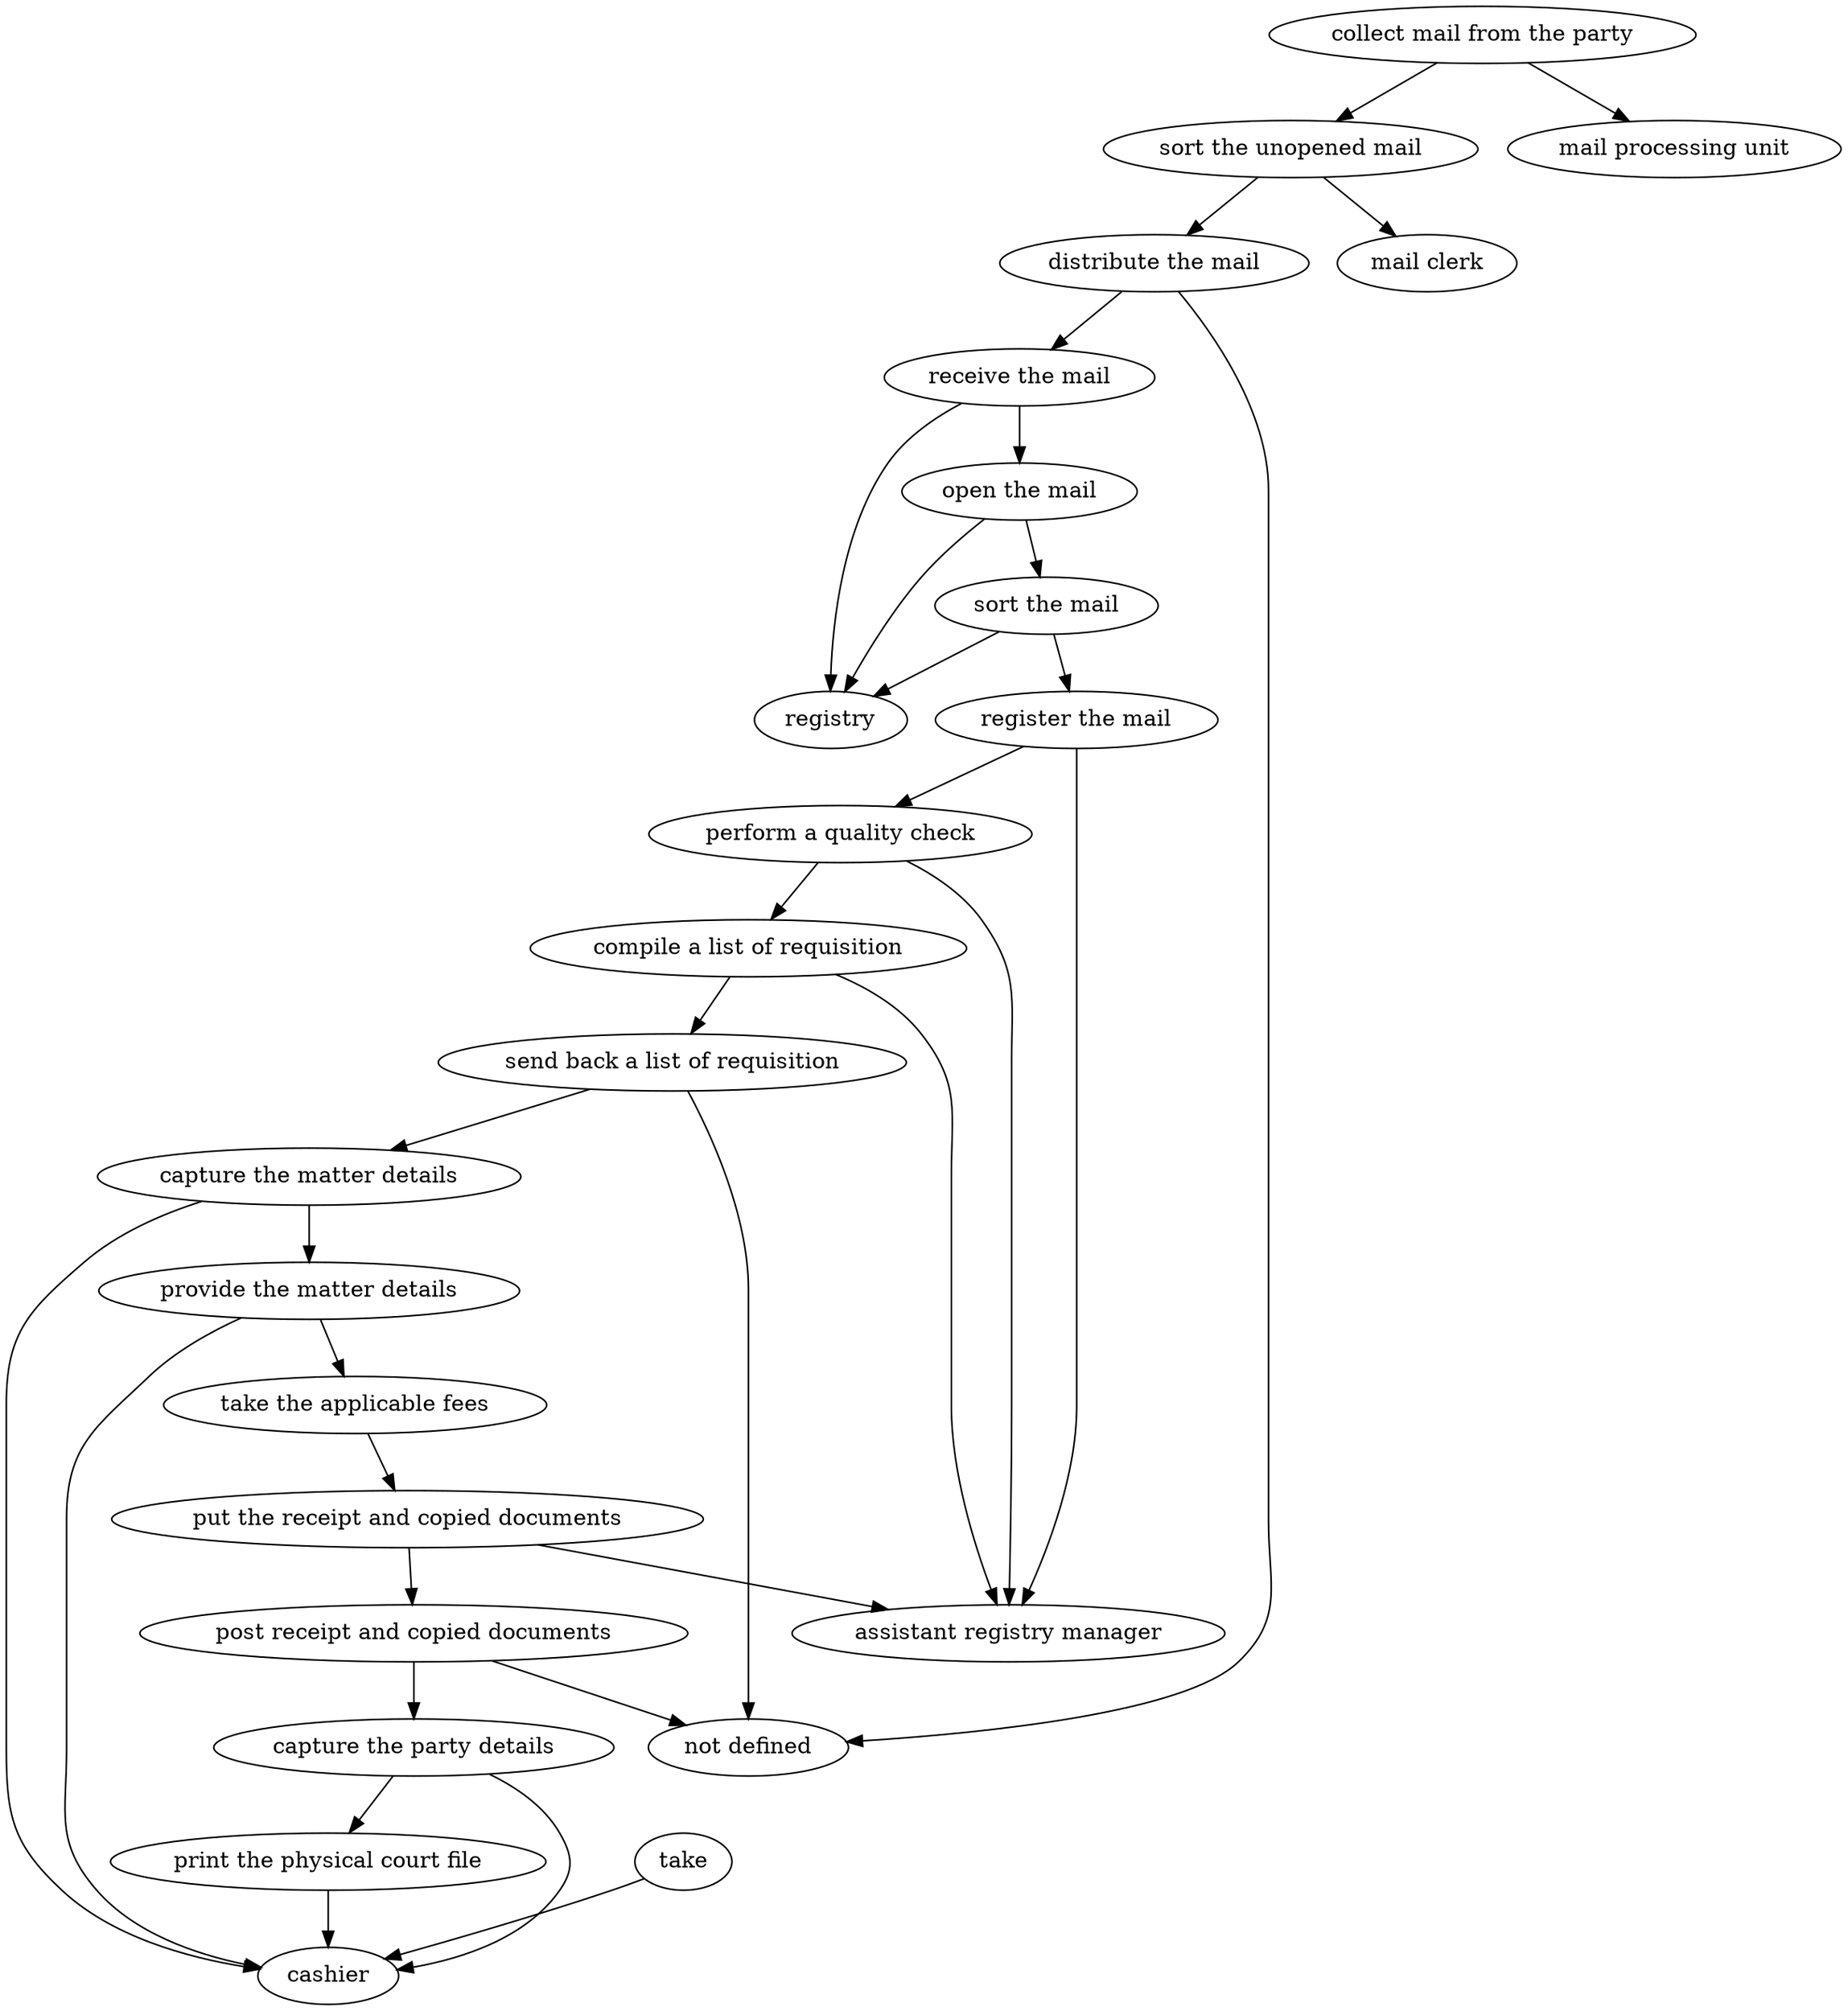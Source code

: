 strict digraph "doc-3.5" {
	graph [name="doc-3.5"];
	"collect mail from the party"	[attrs="{'type': 'Activity', 'label': 'collect mail from the party'}"];
	"sort the unopened mail"	[attrs="{'type': 'Activity', 'label': 'sort the unopened mail'}"];
	"collect mail from the party" -> "sort the unopened mail"	[attrs="{'type': 'flow', 'label': 'flow'}"];
	"mail processing unit"	[attrs="{'type': 'Actor', 'label': 'mail processing unit'}"];
	"collect mail from the party" -> "mail processing unit"	[attrs="{'type': 'actor performer', 'label': 'actor performer'}"];
	"distribute the mail"	[attrs="{'type': 'Activity', 'label': 'distribute the mail'}"];
	"sort the unopened mail" -> "distribute the mail"	[attrs="{'type': 'flow', 'label': 'flow'}"];
	"mail clerk"	[attrs="{'type': 'Actor', 'label': 'mail clerk'}"];
	"sort the unopened mail" -> "mail clerk"	[attrs="{'type': 'actor performer', 'label': 'actor performer'}"];
	"receive the mail"	[attrs="{'type': 'Activity', 'label': 'receive the mail'}"];
	"distribute the mail" -> "receive the mail"	[attrs="{'type': 'flow', 'label': 'flow'}"];
	"not defined"	[attrs="{'type': 'Actor', 'label': 'not defined'}"];
	"distribute the mail" -> "not defined"	[attrs="{'type': 'actor performer', 'label': 'actor performer'}"];
	"open the mail"	[attrs="{'type': 'Activity', 'label': 'open the mail'}"];
	"receive the mail" -> "open the mail"	[attrs="{'type': 'flow', 'label': 'flow'}"];
	registry	[attrs="{'type': 'Actor', 'label': 'registry'}"];
	"receive the mail" -> registry	[attrs="{'type': 'actor performer', 'label': 'actor performer'}"];
	"sort the mail"	[attrs="{'type': 'Activity', 'label': 'sort the mail'}"];
	"open the mail" -> "sort the mail"	[attrs="{'type': 'flow', 'label': 'flow'}"];
	"open the mail" -> registry	[attrs="{'type': 'actor performer', 'label': 'actor performer'}"];
	"register the mail"	[attrs="{'type': 'Activity', 'label': 'register the mail'}"];
	"sort the mail" -> "register the mail"	[attrs="{'type': 'flow', 'label': 'flow'}"];
	"sort the mail" -> registry	[attrs="{'type': 'actor performer', 'label': 'actor performer'}"];
	"perform a quality check"	[attrs="{'type': 'Activity', 'label': 'perform a quality check'}"];
	"register the mail" -> "perform a quality check"	[attrs="{'type': 'flow', 'label': 'flow'}"];
	"assistant registry manager"	[attrs="{'type': 'Actor', 'label': 'assistant registry manager'}"];
	"register the mail" -> "assistant registry manager"	[attrs="{'type': 'actor performer', 'label': 'actor performer'}"];
	"compile a list of requisition"	[attrs="{'type': 'Activity', 'label': 'compile a list of requisition'}"];
	"perform a quality check" -> "compile a list of requisition"	[attrs="{'type': 'flow', 'label': 'flow'}"];
	"perform a quality check" -> "assistant registry manager"	[attrs="{'type': 'actor performer', 'label': 'actor performer'}"];
	"send back a list of requisition"	[attrs="{'type': 'Activity', 'label': 'send back a list of requisition'}"];
	"compile a list of requisition" -> "send back a list of requisition"	[attrs="{'type': 'flow', 'label': 'flow'}"];
	"compile a list of requisition" -> "assistant registry manager"	[attrs="{'type': 'actor performer', 'label': 'actor performer'}"];
	"capture the matter details"	[attrs="{'type': 'Activity', 'label': 'capture the matter details'}"];
	"send back a list of requisition" -> "capture the matter details"	[attrs="{'type': 'flow', 'label': 'flow'}"];
	"send back a list of requisition" -> "not defined"	[attrs="{'type': 'actor performer', 'label': 'actor performer'}"];
	"provide the matter details"	[attrs="{'type': 'Activity', 'label': 'provide the matter details'}"];
	"capture the matter details" -> "provide the matter details"	[attrs="{'type': 'flow', 'label': 'flow'}"];
	cashier	[attrs="{'type': 'Actor', 'label': 'cashier'}"];
	"capture the matter details" -> cashier	[attrs="{'type': 'actor performer', 'label': 'actor performer'}"];
	"take the applicable fees"	[attrs="{'type': 'Activity', 'label': 'take the applicable fees'}"];
	"provide the matter details" -> "take the applicable fees"	[attrs="{'type': 'flow', 'label': 'flow'}"];
	"provide the matter details" -> cashier	[attrs="{'type': 'actor performer', 'label': 'actor performer'}"];
	"put the receipt and copied documents"	[attrs="{'type': 'Activity', 'label': 'put the receipt and copied documents'}"];
	"take the applicable fees" -> "put the receipt and copied documents"	[attrs="{'type': 'flow', 'label': 'flow'}"];
	"post receipt and copied documents"	[attrs="{'type': 'Activity', 'label': 'post receipt and copied documents'}"];
	"put the receipt and copied documents" -> "post receipt and copied documents"	[attrs="{'type': 'flow', 'label': 'flow'}"];
	"put the receipt and copied documents" -> "assistant registry manager"	[attrs="{'type': 'actor performer', 'label': 'actor performer'}"];
	"capture the party details"	[attrs="{'type': 'Activity', 'label': 'capture the party details'}"];
	"post receipt and copied documents" -> "capture the party details"	[attrs="{'type': 'flow', 'label': 'flow'}"];
	"post receipt and copied documents" -> "not defined"	[attrs="{'type': 'actor performer', 'label': 'actor performer'}"];
	"print the physical court file"	[attrs="{'type': 'Activity', 'label': 'print the physical court file'}"];
	"capture the party details" -> "print the physical court file"	[attrs="{'type': 'flow', 'label': 'flow'}"];
	"capture the party details" -> cashier	[attrs="{'type': 'actor performer', 'label': 'actor performer'}"];
	"print the physical court file" -> cashier	[attrs="{'type': 'actor performer', 'label': 'actor performer'}"];
	take	[attrs="{'type': 'Activity', 'label': 'take'}"];
	take -> cashier	[attrs="{'type': 'actor performer', 'label': 'actor performer'}"];
}
